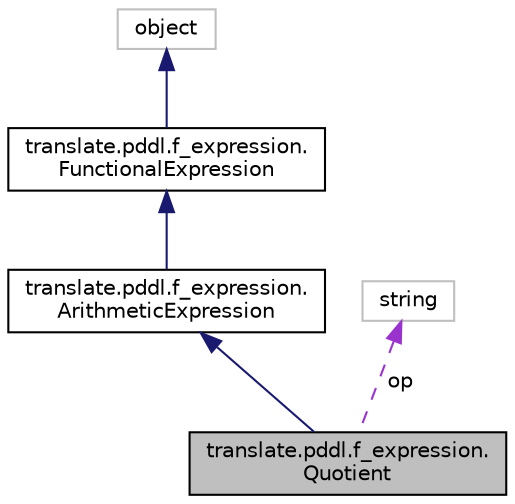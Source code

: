 digraph "translate.pddl.f_expression.Quotient"
{
  edge [fontname="Helvetica",fontsize="10",labelfontname="Helvetica",labelfontsize="10"];
  node [fontname="Helvetica",fontsize="10",shape=record];
  Node1 [label="translate.pddl.f_expression.\lQuotient",height=0.2,width=0.4,color="black", fillcolor="grey75", style="filled", fontcolor="black"];
  Node2 -> Node1 [dir="back",color="midnightblue",fontsize="10",style="solid",fontname="Helvetica"];
  Node2 [label="translate.pddl.f_expression.\lArithmeticExpression",height=0.2,width=0.4,color="black", fillcolor="white", style="filled",URL="$classtranslate_1_1pddl_1_1f__expression_1_1ArithmeticExpression.html"];
  Node3 -> Node2 [dir="back",color="midnightblue",fontsize="10",style="solid",fontname="Helvetica"];
  Node3 [label="translate.pddl.f_expression.\lFunctionalExpression",height=0.2,width=0.4,color="black", fillcolor="white", style="filled",URL="$classtranslate_1_1pddl_1_1f__expression_1_1FunctionalExpression.html"];
  Node4 -> Node3 [dir="back",color="midnightblue",fontsize="10",style="solid",fontname="Helvetica"];
  Node4 [label="object",height=0.2,width=0.4,color="grey75", fillcolor="white", style="filled"];
  Node5 -> Node1 [dir="back",color="darkorchid3",fontsize="10",style="dashed",label=" op" ,fontname="Helvetica"];
  Node5 [label="string",height=0.2,width=0.4,color="grey75", fillcolor="white", style="filled"];
}
